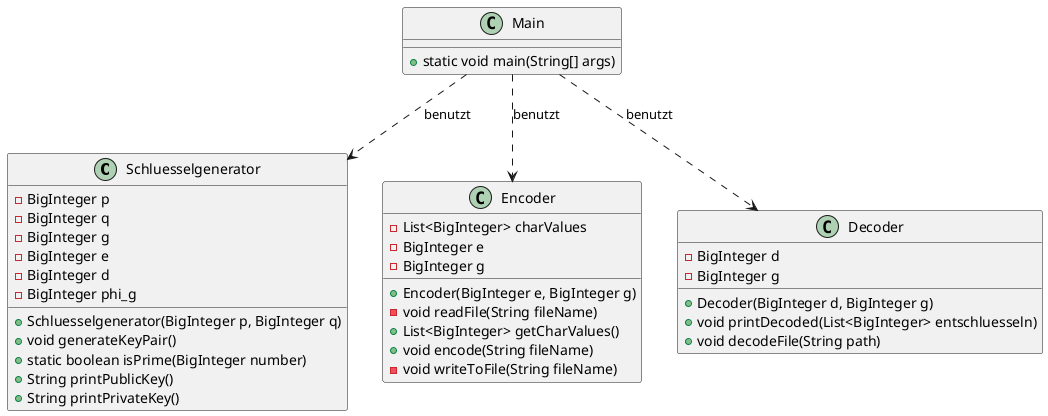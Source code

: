 @startuml

class Schluesselgenerator {
  -BigInteger p
  -BigInteger q
  -BigInteger g
  -BigInteger e
  -BigInteger d
  -BigInteger phi_g
  +Schluesselgenerator(BigInteger p, BigInteger q)
  +void generateKeyPair()
  +static boolean isPrime(BigInteger number)
  +String printPublicKey()
  +String printPrivateKey()
}

class Encoder {
  -List<BigInteger> charValues
  -BigInteger e
  -BigInteger g
  +Encoder(BigInteger e, BigInteger g)
  -void readFile(String fileName)
  +List<BigInteger> getCharValues()
  +void encode(String fileName)
  -void writeToFile(String fileName)
}

class Decoder {
  -BigInteger d
  -BigInteger g
  +Decoder(BigInteger d, BigInteger g)
  +void printDecoded(List<BigInteger> entschluesseln)
  +void decodeFile(String path)
}

class Main {
    +static void main(String[] args)
}

Main ..> Schluesselgenerator : benutzt
Main ..> Encoder : benutzt
Main ..> Decoder : benutzt

@enduml
